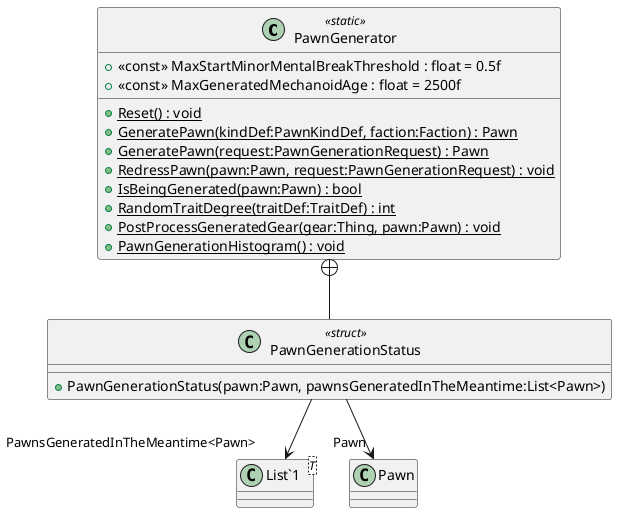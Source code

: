 @startuml
class PawnGenerator <<static>> {
    + <<const>> MaxStartMinorMentalBreakThreshold : float = 0.5f
    + <<const>> MaxGeneratedMechanoidAge : float = 2500f
    + {static} Reset() : void
    + {static} GeneratePawn(kindDef:PawnKindDef, faction:Faction) : Pawn
    + {static} GeneratePawn(request:PawnGenerationRequest) : Pawn
    + {static} RedressPawn(pawn:Pawn, request:PawnGenerationRequest) : void
    + {static} IsBeingGenerated(pawn:Pawn) : bool
    + {static} RandomTraitDegree(traitDef:TraitDef) : int
    + {static} PostProcessGeneratedGear(gear:Thing, pawn:Pawn) : void
    + {static} PawnGenerationHistogram() : void
}
class PawnGenerationStatus <<struct>> {
    + PawnGenerationStatus(pawn:Pawn, pawnsGeneratedInTheMeantime:List<Pawn>)
}
class "List`1"<T> {
}
PawnGenerator +-- PawnGenerationStatus
PawnGenerationStatus --> "Pawn" Pawn
PawnGenerationStatus --> "PawnsGeneratedInTheMeantime<Pawn>" "List`1"
@enduml
